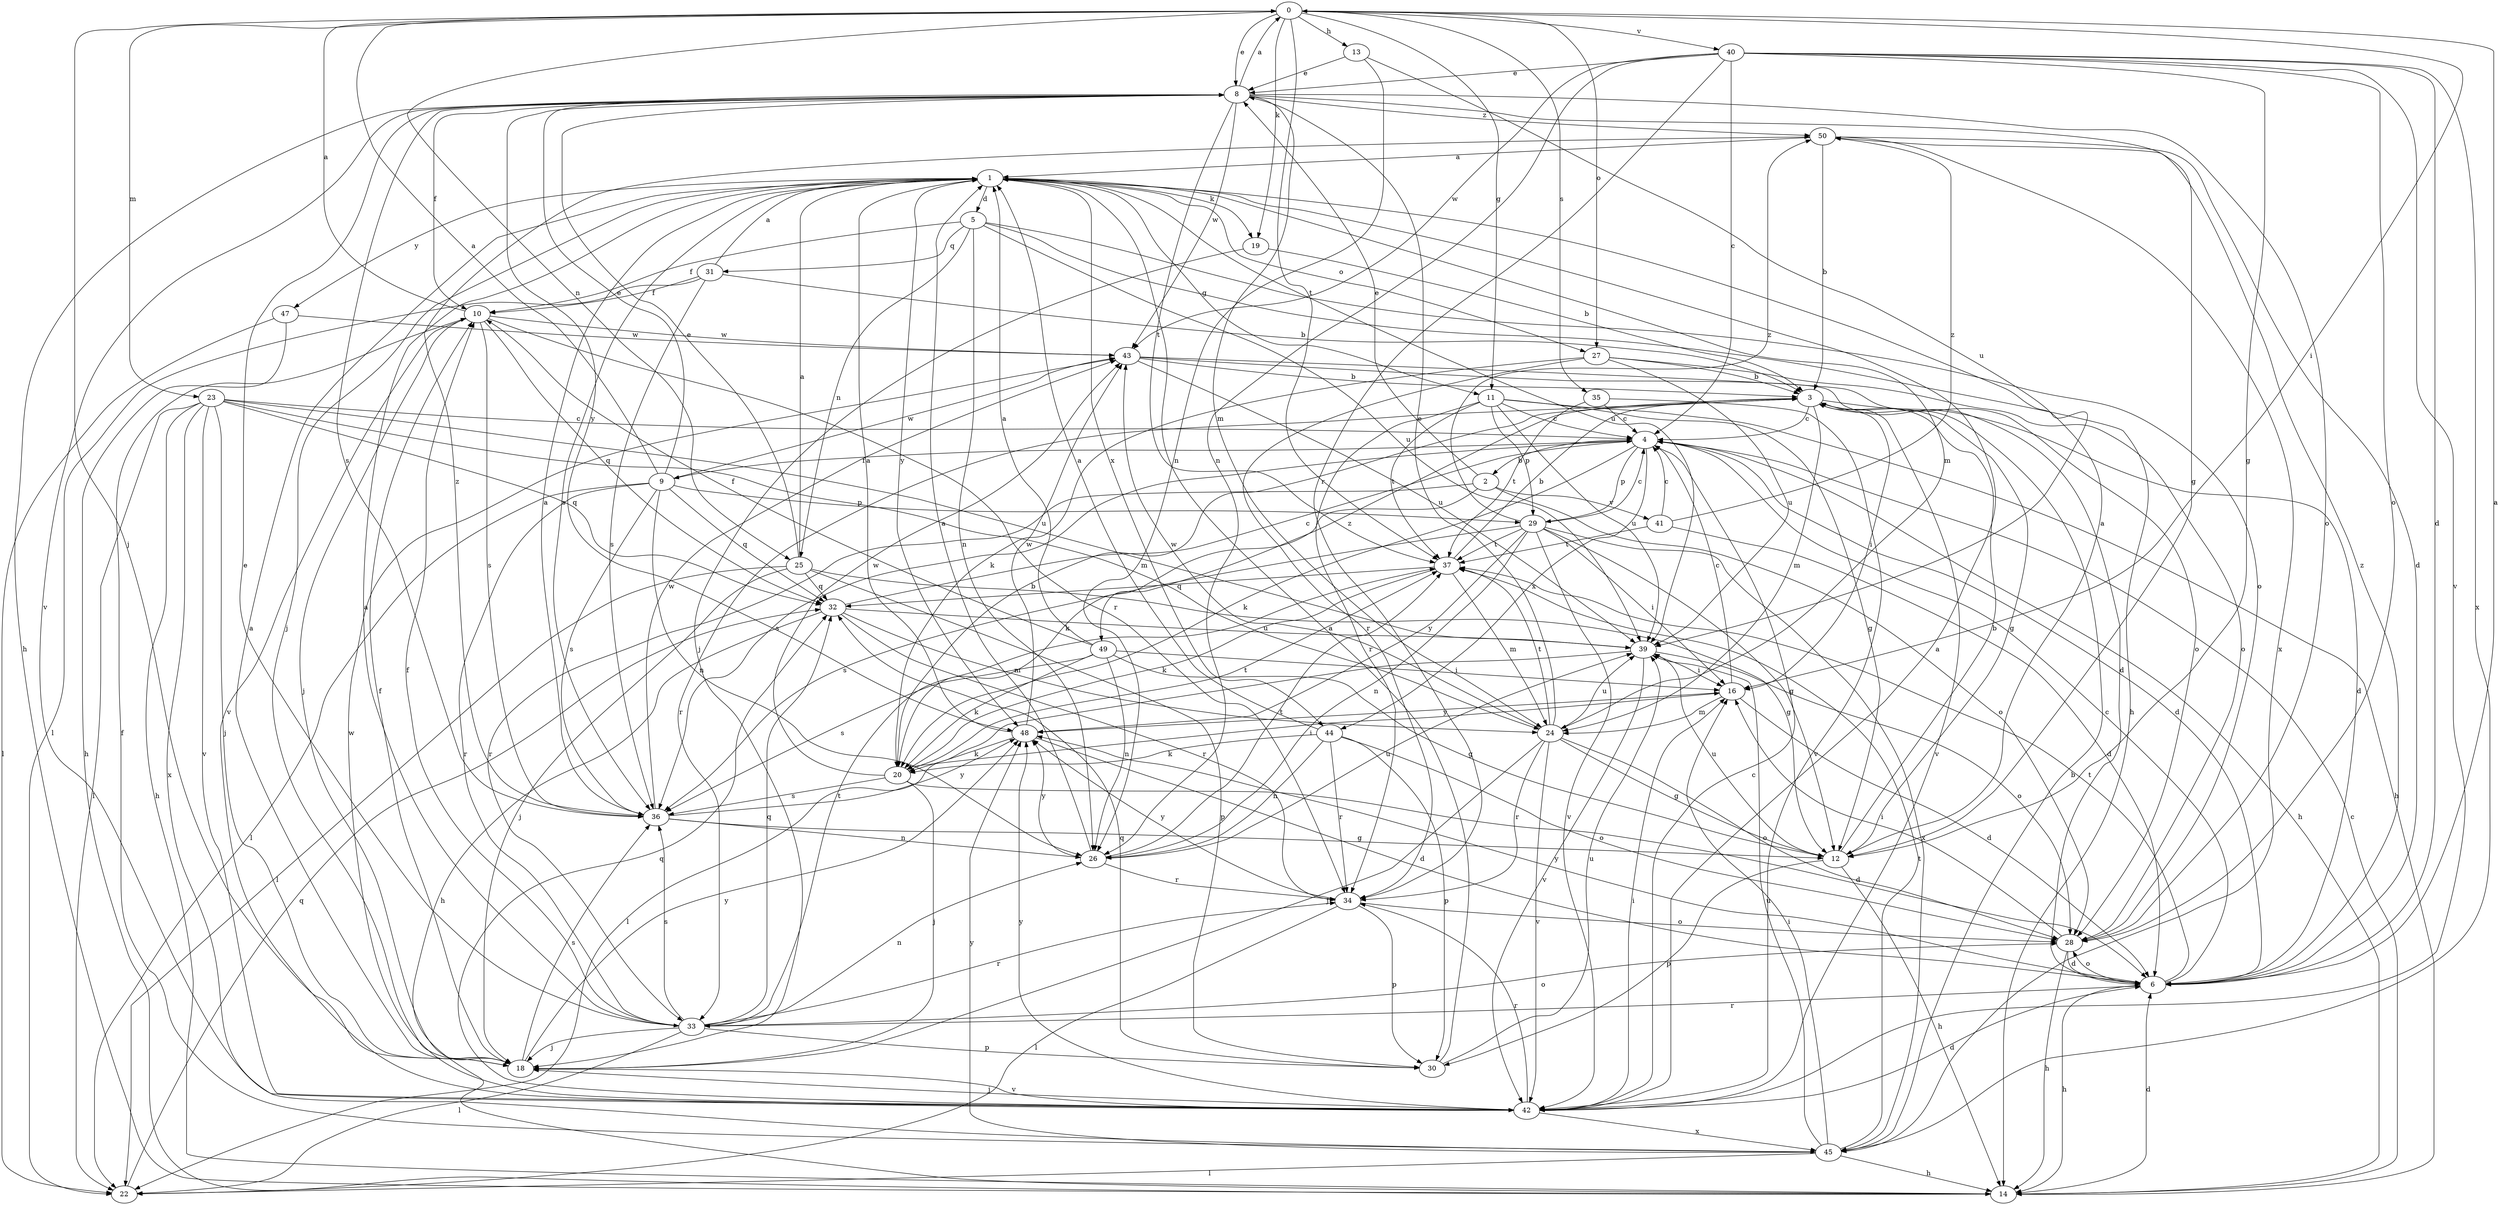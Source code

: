 strict digraph  {
0;
1;
2;
3;
4;
5;
6;
8;
9;
10;
11;
12;
13;
14;
16;
18;
19;
20;
22;
23;
24;
25;
26;
27;
28;
29;
30;
31;
32;
33;
34;
35;
36;
37;
39;
40;
41;
42;
43;
44;
45;
47;
48;
49;
50;
0 -> 8  [label=e];
0 -> 11  [label=g];
0 -> 13  [label=h];
0 -> 16  [label=i];
0 -> 18  [label=j];
0 -> 19  [label=k];
0 -> 23  [label=m];
0 -> 25  [label=n];
0 -> 27  [label=o];
0 -> 35  [label=s];
0 -> 37  [label=t];
0 -> 40  [label=v];
1 -> 5  [label=d];
1 -> 11  [label=g];
1 -> 18  [label=j];
1 -> 19  [label=k];
1 -> 24  [label=m];
1 -> 27  [label=o];
1 -> 36  [label=s];
1 -> 39  [label=u];
1 -> 44  [label=x];
1 -> 47  [label=y];
1 -> 48  [label=y];
2 -> 8  [label=e];
2 -> 20  [label=k];
2 -> 28  [label=o];
2 -> 33  [label=r];
2 -> 41  [label=v];
3 -> 4  [label=c];
3 -> 6  [label=d];
3 -> 12  [label=g];
3 -> 16  [label=i];
3 -> 24  [label=m];
3 -> 33  [label=r];
3 -> 42  [label=v];
3 -> 49  [label=z];
4 -> 2  [label=b];
4 -> 6  [label=d];
4 -> 9  [label=f];
4 -> 14  [label=h];
4 -> 20  [label=k];
4 -> 29  [label=p];
4 -> 36  [label=s];
4 -> 44  [label=x];
5 -> 10  [label=f];
5 -> 14  [label=h];
5 -> 25  [label=n];
5 -> 26  [label=n];
5 -> 28  [label=o];
5 -> 31  [label=q];
5 -> 39  [label=u];
6 -> 0  [label=a];
6 -> 4  [label=c];
6 -> 14  [label=h];
6 -> 28  [label=o];
6 -> 33  [label=r];
6 -> 37  [label=t];
6 -> 48  [label=y];
6 -> 50  [label=z];
8 -> 0  [label=a];
8 -> 10  [label=f];
8 -> 12  [label=g];
8 -> 14  [label=h];
8 -> 24  [label=m];
8 -> 28  [label=o];
8 -> 36  [label=s];
8 -> 37  [label=t];
8 -> 42  [label=v];
8 -> 43  [label=w];
8 -> 48  [label=y];
8 -> 50  [label=z];
9 -> 0  [label=a];
9 -> 8  [label=e];
9 -> 22  [label=l];
9 -> 26  [label=n];
9 -> 29  [label=p];
9 -> 32  [label=q];
9 -> 33  [label=r];
9 -> 36  [label=s];
9 -> 43  [label=w];
10 -> 0  [label=a];
10 -> 18  [label=j];
10 -> 32  [label=q];
10 -> 34  [label=r];
10 -> 36  [label=s];
10 -> 42  [label=v];
10 -> 43  [label=w];
11 -> 4  [label=c];
11 -> 12  [label=g];
11 -> 14  [label=h];
11 -> 29  [label=p];
11 -> 34  [label=r];
11 -> 37  [label=t];
11 -> 39  [label=u];
12 -> 1  [label=a];
12 -> 3  [label=b];
12 -> 14  [label=h];
12 -> 30  [label=p];
12 -> 39  [label=u];
13 -> 8  [label=e];
13 -> 26  [label=n];
13 -> 39  [label=u];
14 -> 4  [label=c];
14 -> 6  [label=d];
16 -> 4  [label=c];
16 -> 6  [label=d];
16 -> 24  [label=m];
16 -> 48  [label=y];
18 -> 1  [label=a];
18 -> 10  [label=f];
18 -> 36  [label=s];
18 -> 42  [label=v];
18 -> 48  [label=y];
19 -> 3  [label=b];
19 -> 18  [label=j];
20 -> 3  [label=b];
20 -> 6  [label=d];
20 -> 16  [label=i];
20 -> 18  [label=j];
20 -> 36  [label=s];
20 -> 37  [label=t];
20 -> 43  [label=w];
22 -> 32  [label=q];
23 -> 4  [label=c];
23 -> 14  [label=h];
23 -> 18  [label=j];
23 -> 22  [label=l];
23 -> 24  [label=m];
23 -> 32  [label=q];
23 -> 39  [label=u];
23 -> 42  [label=v];
23 -> 45  [label=x];
24 -> 8  [label=e];
24 -> 12  [label=g];
24 -> 18  [label=j];
24 -> 28  [label=o];
24 -> 34  [label=r];
24 -> 37  [label=t];
24 -> 39  [label=u];
24 -> 42  [label=v];
24 -> 43  [label=w];
25 -> 1  [label=a];
25 -> 8  [label=e];
25 -> 12  [label=g];
25 -> 18  [label=j];
25 -> 22  [label=l];
25 -> 30  [label=p];
25 -> 32  [label=q];
26 -> 1  [label=a];
26 -> 34  [label=r];
26 -> 37  [label=t];
26 -> 39  [label=u];
26 -> 48  [label=y];
27 -> 3  [label=b];
27 -> 20  [label=k];
27 -> 28  [label=o];
27 -> 34  [label=r];
27 -> 39  [label=u];
28 -> 6  [label=d];
28 -> 14  [label=h];
28 -> 16  [label=i];
29 -> 4  [label=c];
29 -> 12  [label=g];
29 -> 16  [label=i];
29 -> 26  [label=n];
29 -> 36  [label=s];
29 -> 37  [label=t];
29 -> 42  [label=v];
29 -> 45  [label=x];
29 -> 48  [label=y];
29 -> 50  [label=z];
30 -> 1  [label=a];
30 -> 32  [label=q];
30 -> 39  [label=u];
31 -> 1  [label=a];
31 -> 3  [label=b];
31 -> 10  [label=f];
31 -> 22  [label=l];
31 -> 36  [label=s];
32 -> 4  [label=c];
32 -> 14  [label=h];
32 -> 24  [label=m];
32 -> 34  [label=r];
32 -> 39  [label=u];
33 -> 1  [label=a];
33 -> 8  [label=e];
33 -> 10  [label=f];
33 -> 18  [label=j];
33 -> 22  [label=l];
33 -> 26  [label=n];
33 -> 28  [label=o];
33 -> 30  [label=p];
33 -> 32  [label=q];
33 -> 34  [label=r];
33 -> 36  [label=s];
33 -> 37  [label=t];
34 -> 22  [label=l];
34 -> 28  [label=o];
34 -> 30  [label=p];
34 -> 48  [label=y];
35 -> 4  [label=c];
35 -> 37  [label=t];
35 -> 42  [label=v];
36 -> 1  [label=a];
36 -> 12  [label=g];
36 -> 26  [label=n];
36 -> 43  [label=w];
36 -> 48  [label=y];
36 -> 50  [label=z];
37 -> 3  [label=b];
37 -> 20  [label=k];
37 -> 24  [label=m];
37 -> 32  [label=q];
39 -> 16  [label=i];
39 -> 22  [label=l];
39 -> 28  [label=o];
39 -> 42  [label=v];
40 -> 4  [label=c];
40 -> 6  [label=d];
40 -> 8  [label=e];
40 -> 12  [label=g];
40 -> 26  [label=n];
40 -> 28  [label=o];
40 -> 34  [label=r];
40 -> 42  [label=v];
40 -> 43  [label=w];
40 -> 45  [label=x];
41 -> 4  [label=c];
41 -> 6  [label=d];
41 -> 37  [label=t];
41 -> 50  [label=z];
42 -> 1  [label=a];
42 -> 4  [label=c];
42 -> 6  [label=d];
42 -> 16  [label=i];
42 -> 18  [label=j];
42 -> 32  [label=q];
42 -> 34  [label=r];
42 -> 43  [label=w];
42 -> 45  [label=x];
42 -> 48  [label=y];
43 -> 3  [label=b];
43 -> 6  [label=d];
43 -> 28  [label=o];
43 -> 39  [label=u];
44 -> 1  [label=a];
44 -> 20  [label=k];
44 -> 26  [label=n];
44 -> 28  [label=o];
44 -> 30  [label=p];
44 -> 34  [label=r];
45 -> 3  [label=b];
45 -> 10  [label=f];
45 -> 14  [label=h];
45 -> 16  [label=i];
45 -> 22  [label=l];
45 -> 37  [label=t];
45 -> 39  [label=u];
45 -> 48  [label=y];
47 -> 14  [label=h];
47 -> 22  [label=l];
47 -> 43  [label=w];
48 -> 1  [label=a];
48 -> 6  [label=d];
48 -> 20  [label=k];
48 -> 43  [label=w];
49 -> 1  [label=a];
49 -> 10  [label=f];
49 -> 12  [label=g];
49 -> 16  [label=i];
49 -> 20  [label=k];
49 -> 26  [label=n];
49 -> 36  [label=s];
50 -> 1  [label=a];
50 -> 3  [label=b];
50 -> 6  [label=d];
50 -> 45  [label=x];
}
